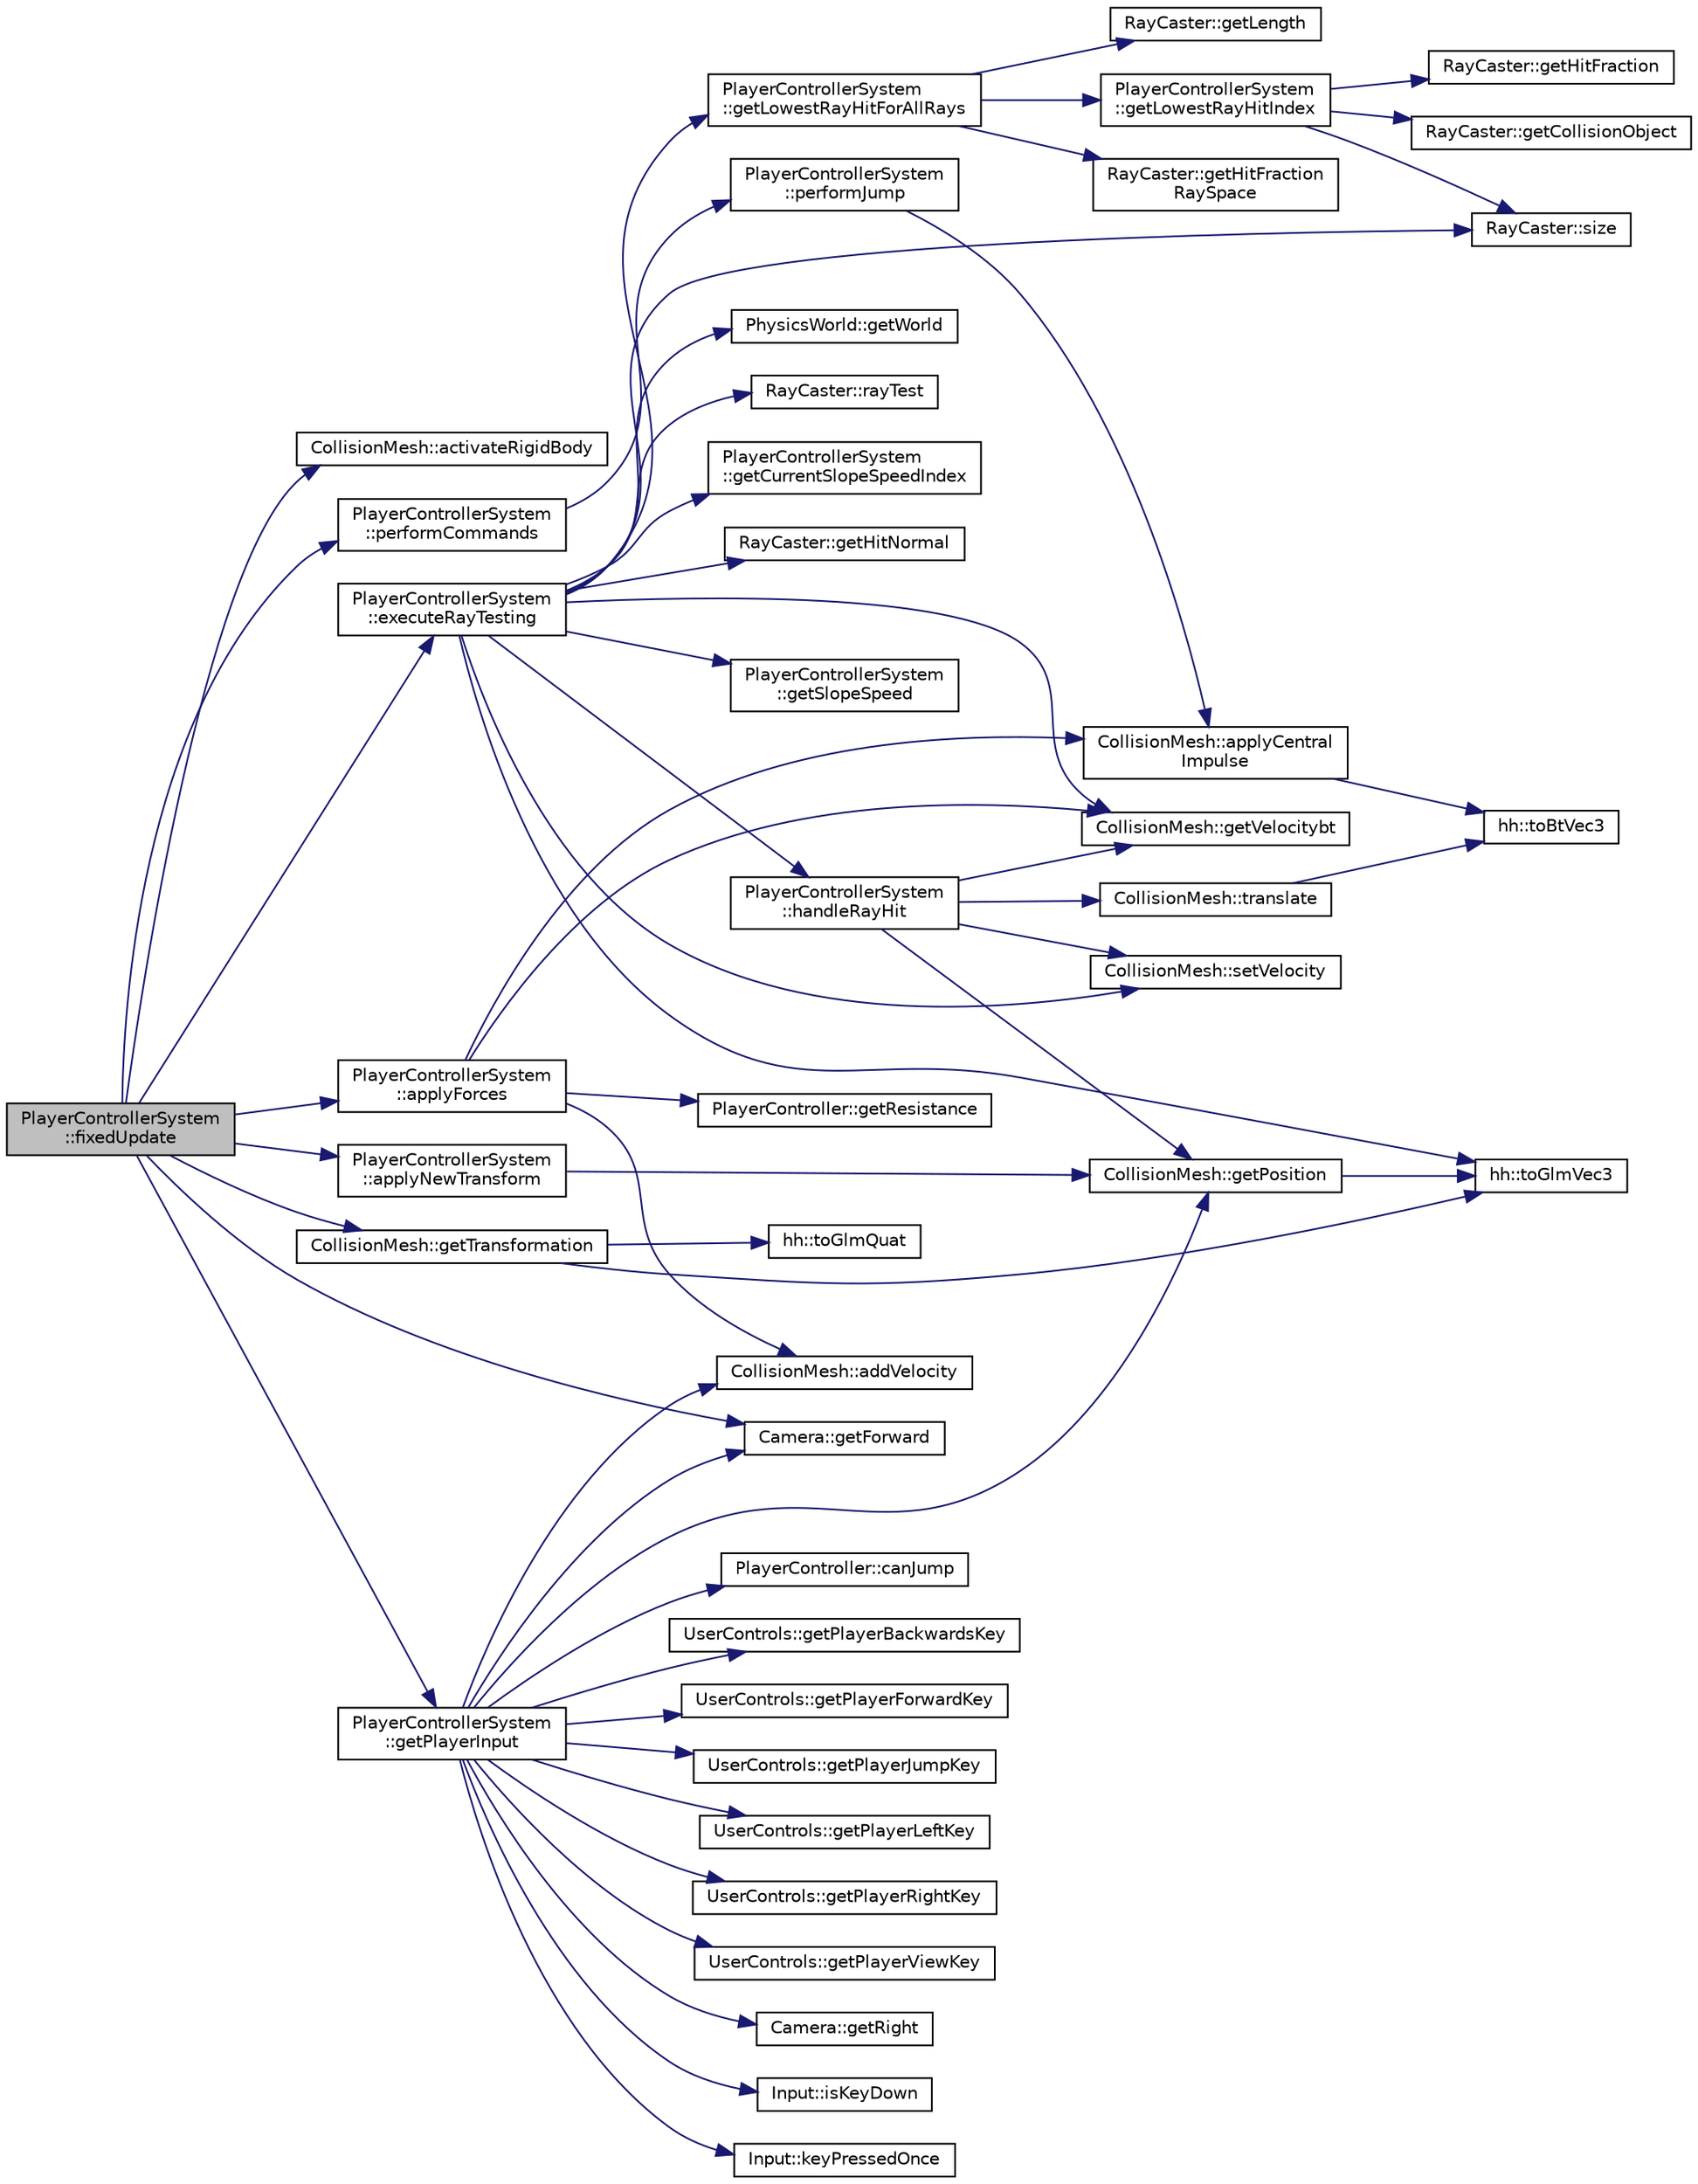 digraph "PlayerControllerSystem::fixedUpdate"
{
 // INTERACTIVE_SVG=YES
 // LATEX_PDF_SIZE
  edge [fontname="Helvetica",fontsize="10",labelfontname="Helvetica",labelfontsize="10"];
  node [fontname="Helvetica",fontsize="10",shape=record];
  rankdir="LR";
  Node1 [label="PlayerControllerSystem\l::fixedUpdate",height=0.2,width=0.4,color="black", fillcolor="grey75", style="filled", fontcolor="black",tooltip=" "];
  Node1 -> Node2 [color="midnightblue",fontsize="10",style="solid",fontname="Helvetica"];
  Node2 [label="CollisionMesh::activateRigidBody",height=0.2,width=0.4,color="black", fillcolor="white", style="filled",URL="$d4/daa/class_collision_mesh.html#a5aeedef000c931bc1af02c107ef23c59",tooltip=" "];
  Node1 -> Node3 [color="midnightblue",fontsize="10",style="solid",fontname="Helvetica"];
  Node3 [label="PlayerControllerSystem\l::applyForces",height=0.2,width=0.4,color="black", fillcolor="white", style="filled",URL="$d5/d50/class_player_controller_system.html#a4f3e2c164e2bc88b8179912eae184653",tooltip=" "];
  Node3 -> Node4 [color="midnightblue",fontsize="10",style="solid",fontname="Helvetica"];
  Node4 [label="CollisionMesh::addVelocity",height=0.2,width=0.4,color="black", fillcolor="white", style="filled",URL="$d4/daa/class_collision_mesh.html#a0e21a154dd220688c7c70aa207f26e37",tooltip=" "];
  Node3 -> Node5 [color="midnightblue",fontsize="10",style="solid",fontname="Helvetica"];
  Node5 [label="CollisionMesh::applyCentral\lImpulse",height=0.2,width=0.4,color="black", fillcolor="white", style="filled",URL="$d4/daa/class_collision_mesh.html#a7d1dde3a566093848fdd3e75278655ec",tooltip=" "];
  Node5 -> Node6 [color="midnightblue",fontsize="10",style="solid",fontname="Helvetica"];
  Node6 [label="hh::toBtVec3",height=0.2,width=0.4,color="black", fillcolor="white", style="filled",URL="$d7/dd1/namespacehh.html#aa0102ec32d9d665ebdda89fa4c03c5b6",tooltip=" "];
  Node3 -> Node7 [color="midnightblue",fontsize="10",style="solid",fontname="Helvetica"];
  Node7 [label="PlayerController::getResistance",height=0.2,width=0.4,color="black", fillcolor="white", style="filled",URL="$dc/dde/class_player_controller.html#aaa087c1eb7cf124acaaa62b9ca879e7d",tooltip=" "];
  Node3 -> Node8 [color="midnightblue",fontsize="10",style="solid",fontname="Helvetica"];
  Node8 [label="CollisionMesh::getVelocitybt",height=0.2,width=0.4,color="black", fillcolor="white", style="filled",URL="$d4/daa/class_collision_mesh.html#ade31943d65b275017a002515e1b2af3c",tooltip=" "];
  Node1 -> Node9 [color="midnightblue",fontsize="10",style="solid",fontname="Helvetica"];
  Node9 [label="PlayerControllerSystem\l::applyNewTransform",height=0.2,width=0.4,color="black", fillcolor="white", style="filled",URL="$d5/d50/class_player_controller_system.html#a791c9e27b3bdb79b981a087516c19207",tooltip=" "];
  Node9 -> Node10 [color="midnightblue",fontsize="10",style="solid",fontname="Helvetica"];
  Node10 [label="CollisionMesh::getPosition",height=0.2,width=0.4,color="black", fillcolor="white", style="filled",URL="$d4/daa/class_collision_mesh.html#aa9ad0053cdd4fd6e991b343e174e543f",tooltip=" "];
  Node10 -> Node11 [color="midnightblue",fontsize="10",style="solid",fontname="Helvetica"];
  Node11 [label="hh::toGlmVec3",height=0.2,width=0.4,color="black", fillcolor="white", style="filled",URL="$d7/dd1/namespacehh.html#ad5fffa12ef6d4badda8b6db66b21f4fb",tooltip=" "];
  Node1 -> Node12 [color="midnightblue",fontsize="10",style="solid",fontname="Helvetica"];
  Node12 [label="PlayerControllerSystem\l::executeRayTesting",height=0.2,width=0.4,color="black", fillcolor="white", style="filled",URL="$d5/d50/class_player_controller_system.html#a919d9d772a6059cf4213c42c584ffcf3",tooltip=" "];
  Node12 -> Node13 [color="midnightblue",fontsize="10",style="solid",fontname="Helvetica"];
  Node13 [label="PlayerControllerSystem\l::getCurrentSlopeSpeedIndex",height=0.2,width=0.4,color="black", fillcolor="white", style="filled",URL="$d5/d50/class_player_controller_system.html#a1a9ee3e7d38a5f5582d499a6af1aab21",tooltip=" "];
  Node12 -> Node14 [color="midnightblue",fontsize="10",style="solid",fontname="Helvetica"];
  Node14 [label="RayCaster::getHitNormal",height=0.2,width=0.4,color="black", fillcolor="white", style="filled",URL="$d3/dbc/class_ray_caster.html#ab40a61c642c4bd5e6c6931803c3269eb",tooltip=" "];
  Node12 -> Node15 [color="midnightblue",fontsize="10",style="solid",fontname="Helvetica"];
  Node15 [label="PlayerControllerSystem\l::getLowestRayHitForAllRays",height=0.2,width=0.4,color="black", fillcolor="white", style="filled",URL="$d5/d50/class_player_controller_system.html#a8398781371121f01743869a9ef9dd26e",tooltip=" "];
  Node15 -> Node16 [color="midnightblue",fontsize="10",style="solid",fontname="Helvetica"];
  Node16 [label="RayCaster::getHitFraction\lRaySpace",height=0.2,width=0.4,color="black", fillcolor="white", style="filled",URL="$d3/dbc/class_ray_caster.html#a43455e12a824e4945575324cfd7b2709",tooltip=" "];
  Node15 -> Node17 [color="midnightblue",fontsize="10",style="solid",fontname="Helvetica"];
  Node17 [label="RayCaster::getLength",height=0.2,width=0.4,color="black", fillcolor="white", style="filled",URL="$d3/dbc/class_ray_caster.html#a5edbf39fa4e279c529222aa22291f22d",tooltip=" "];
  Node15 -> Node18 [color="midnightblue",fontsize="10",style="solid",fontname="Helvetica"];
  Node18 [label="PlayerControllerSystem\l::getLowestRayHitIndex",height=0.2,width=0.4,color="black", fillcolor="white", style="filled",URL="$d5/d50/class_player_controller_system.html#a88fff320bc972582a23d69ae512eabe1",tooltip=" "];
  Node18 -> Node19 [color="midnightblue",fontsize="10",style="solid",fontname="Helvetica"];
  Node19 [label="RayCaster::getCollisionObject",height=0.2,width=0.4,color="black", fillcolor="white", style="filled",URL="$d3/dbc/class_ray_caster.html#a45c26b33e25a86d40d13ac887c0a78ca",tooltip=" "];
  Node18 -> Node20 [color="midnightblue",fontsize="10",style="solid",fontname="Helvetica"];
  Node20 [label="RayCaster::getHitFraction",height=0.2,width=0.4,color="black", fillcolor="white", style="filled",URL="$d3/dbc/class_ray_caster.html#a65d444adaed1585db97b1c6361d54265",tooltip=" "];
  Node18 -> Node21 [color="midnightblue",fontsize="10",style="solid",fontname="Helvetica"];
  Node21 [label="RayCaster::size",height=0.2,width=0.4,color="black", fillcolor="white", style="filled",URL="$d3/dbc/class_ray_caster.html#a85220b230435f4132f72a1ae9304b632",tooltip=" "];
  Node12 -> Node22 [color="midnightblue",fontsize="10",style="solid",fontname="Helvetica"];
  Node22 [label="PlayerControllerSystem\l::getSlopeSpeed",height=0.2,width=0.4,color="black", fillcolor="white", style="filled",URL="$d5/d50/class_player_controller_system.html#a9147a308a6d46d7f932294d5ec7bb6c3",tooltip=" "];
  Node12 -> Node8 [color="midnightblue",fontsize="10",style="solid",fontname="Helvetica"];
  Node12 -> Node23 [color="midnightblue",fontsize="10",style="solid",fontname="Helvetica"];
  Node23 [label="PhysicsWorld::getWorld",height=0.2,width=0.4,color="black", fillcolor="white", style="filled",URL="$d5/d44/class_physics_world.html#a61ba42a9ee27640c61acf2e1e85dc78f",tooltip=" "];
  Node12 -> Node24 [color="midnightblue",fontsize="10",style="solid",fontname="Helvetica"];
  Node24 [label="PlayerControllerSystem\l::handleRayHit",height=0.2,width=0.4,color="black", fillcolor="white", style="filled",URL="$d5/d50/class_player_controller_system.html#a4ee740fcbaa4e826d5d2ef49e0c54c7f",tooltip=" "];
  Node24 -> Node10 [color="midnightblue",fontsize="10",style="solid",fontname="Helvetica"];
  Node24 -> Node8 [color="midnightblue",fontsize="10",style="solid",fontname="Helvetica"];
  Node24 -> Node25 [color="midnightblue",fontsize="10",style="solid",fontname="Helvetica"];
  Node25 [label="CollisionMesh::setVelocity",height=0.2,width=0.4,color="black", fillcolor="white", style="filled",URL="$d4/daa/class_collision_mesh.html#a094cbf7841a6b6badc1e19f048819ebe",tooltip=" "];
  Node24 -> Node26 [color="midnightblue",fontsize="10",style="solid",fontname="Helvetica"];
  Node26 [label="CollisionMesh::translate",height=0.2,width=0.4,color="black", fillcolor="white", style="filled",URL="$d4/daa/class_collision_mesh.html#ae1579dc2df203d65a3ec2a9761748100",tooltip=" "];
  Node26 -> Node6 [color="midnightblue",fontsize="10",style="solid",fontname="Helvetica"];
  Node12 -> Node27 [color="midnightblue",fontsize="10",style="solid",fontname="Helvetica"];
  Node27 [label="RayCaster::rayTest",height=0.2,width=0.4,color="black", fillcolor="white", style="filled",URL="$d3/dbc/class_ray_caster.html#abef1bda7c02b3cb13617706bf18faea9",tooltip=" "];
  Node12 -> Node25 [color="midnightblue",fontsize="10",style="solid",fontname="Helvetica"];
  Node12 -> Node21 [color="midnightblue",fontsize="10",style="solid",fontname="Helvetica"];
  Node12 -> Node11 [color="midnightblue",fontsize="10",style="solid",fontname="Helvetica"];
  Node1 -> Node28 [color="midnightblue",fontsize="10",style="solid",fontname="Helvetica"];
  Node28 [label="Camera::getForward",height=0.2,width=0.4,color="black", fillcolor="white", style="filled",URL="$da/dbb/class_camera.html#ae44d552243a7b430e94ed9e70adcf07b",tooltip=" "];
  Node1 -> Node29 [color="midnightblue",fontsize="10",style="solid",fontname="Helvetica"];
  Node29 [label="PlayerControllerSystem\l::getPlayerInput",height=0.2,width=0.4,color="black", fillcolor="white", style="filled",URL="$d5/d50/class_player_controller_system.html#a7ec2692dbe1204e5e27f4189e0bcd8ea",tooltip=" "];
  Node29 -> Node4 [color="midnightblue",fontsize="10",style="solid",fontname="Helvetica"];
  Node29 -> Node30 [color="midnightblue",fontsize="10",style="solid",fontname="Helvetica"];
  Node30 [label="PlayerController::canJump",height=0.2,width=0.4,color="black", fillcolor="white", style="filled",URL="$dc/dde/class_player_controller.html#ad04e1bc5765eddc55bb5d52e2dea75d1",tooltip=" "];
  Node29 -> Node28 [color="midnightblue",fontsize="10",style="solid",fontname="Helvetica"];
  Node29 -> Node31 [color="midnightblue",fontsize="10",style="solid",fontname="Helvetica"];
  Node31 [label="UserControls::getPlayerBackwardsKey",height=0.2,width=0.4,color="black", fillcolor="white", style="filled",URL="$d9/dd8/class_user_controls.html#ae4dbb387f1bb349ba18f3c48af1e9aae",tooltip=" "];
  Node29 -> Node32 [color="midnightblue",fontsize="10",style="solid",fontname="Helvetica"];
  Node32 [label="UserControls::getPlayerForwardKey",height=0.2,width=0.4,color="black", fillcolor="white", style="filled",URL="$d9/dd8/class_user_controls.html#a9d42a5c07d8e5e0e7364eeb16bcf3660",tooltip=" "];
  Node29 -> Node33 [color="midnightblue",fontsize="10",style="solid",fontname="Helvetica"];
  Node33 [label="UserControls::getPlayerJumpKey",height=0.2,width=0.4,color="black", fillcolor="white", style="filled",URL="$d9/dd8/class_user_controls.html#a27bc5fa3251f29bdb94c6bb483fb4815",tooltip=" "];
  Node29 -> Node34 [color="midnightblue",fontsize="10",style="solid",fontname="Helvetica"];
  Node34 [label="UserControls::getPlayerLeftKey",height=0.2,width=0.4,color="black", fillcolor="white", style="filled",URL="$d9/dd8/class_user_controls.html#a210019f54165355d165b2857dca5d0f0",tooltip=" "];
  Node29 -> Node35 [color="midnightblue",fontsize="10",style="solid",fontname="Helvetica"];
  Node35 [label="UserControls::getPlayerRightKey",height=0.2,width=0.4,color="black", fillcolor="white", style="filled",URL="$d9/dd8/class_user_controls.html#a80a8f9ee80ee933cb0666c96bd3027b3",tooltip=" "];
  Node29 -> Node36 [color="midnightblue",fontsize="10",style="solid",fontname="Helvetica"];
  Node36 [label="UserControls::getPlayerViewKey",height=0.2,width=0.4,color="black", fillcolor="white", style="filled",URL="$d9/dd8/class_user_controls.html#aa214cd3d3f5628575bb1f5f599e94872",tooltip=" "];
  Node29 -> Node10 [color="midnightblue",fontsize="10",style="solid",fontname="Helvetica"];
  Node29 -> Node37 [color="midnightblue",fontsize="10",style="solid",fontname="Helvetica"];
  Node37 [label="Camera::getRight",height=0.2,width=0.4,color="black", fillcolor="white", style="filled",URL="$da/dbb/class_camera.html#aa21e94d4bfd57c15897a8a2948d6356c",tooltip=" "];
  Node29 -> Node38 [color="midnightblue",fontsize="10",style="solid",fontname="Helvetica"];
  Node38 [label="Input::isKeyDown",height=0.2,width=0.4,color="black", fillcolor="white", style="filled",URL="$d4/d7b/class_input.html#a2259a48cd4dfed4e95f1d7f82786679a",tooltip=" "];
  Node29 -> Node39 [color="midnightblue",fontsize="10",style="solid",fontname="Helvetica"];
  Node39 [label="Input::keyPressedOnce",height=0.2,width=0.4,color="black", fillcolor="white", style="filled",URL="$d4/d7b/class_input.html#a2aaf873636cedf13e51a424eb6ea802b",tooltip=" "];
  Node1 -> Node40 [color="midnightblue",fontsize="10",style="solid",fontname="Helvetica"];
  Node40 [label="CollisionMesh::getTransformation",height=0.2,width=0.4,color="black", fillcolor="white", style="filled",URL="$d4/daa/class_collision_mesh.html#a532f01d5ef667f723b8e7e9e9ca4e177",tooltip=" "];
  Node40 -> Node41 [color="midnightblue",fontsize="10",style="solid",fontname="Helvetica"];
  Node41 [label="hh::toGlmQuat",height=0.2,width=0.4,color="black", fillcolor="white", style="filled",URL="$d7/dd1/namespacehh.html#ab959ffbb77b52e2f0b42582c23117eb4",tooltip=" "];
  Node40 -> Node11 [color="midnightblue",fontsize="10",style="solid",fontname="Helvetica"];
  Node1 -> Node42 [color="midnightblue",fontsize="10",style="solid",fontname="Helvetica"];
  Node42 [label="PlayerControllerSystem\l::performCommands",height=0.2,width=0.4,color="black", fillcolor="white", style="filled",URL="$d5/d50/class_player_controller_system.html#a6b40aea168be07d1016a2602e38de00b",tooltip=" "];
  Node42 -> Node43 [color="midnightblue",fontsize="10",style="solid",fontname="Helvetica"];
  Node43 [label="PlayerControllerSystem\l::performJump",height=0.2,width=0.4,color="black", fillcolor="white", style="filled",URL="$d5/d50/class_player_controller_system.html#acf4ba00f5474af8aa904575b2655b44f",tooltip=" "];
  Node43 -> Node5 [color="midnightblue",fontsize="10",style="solid",fontname="Helvetica"];
}
